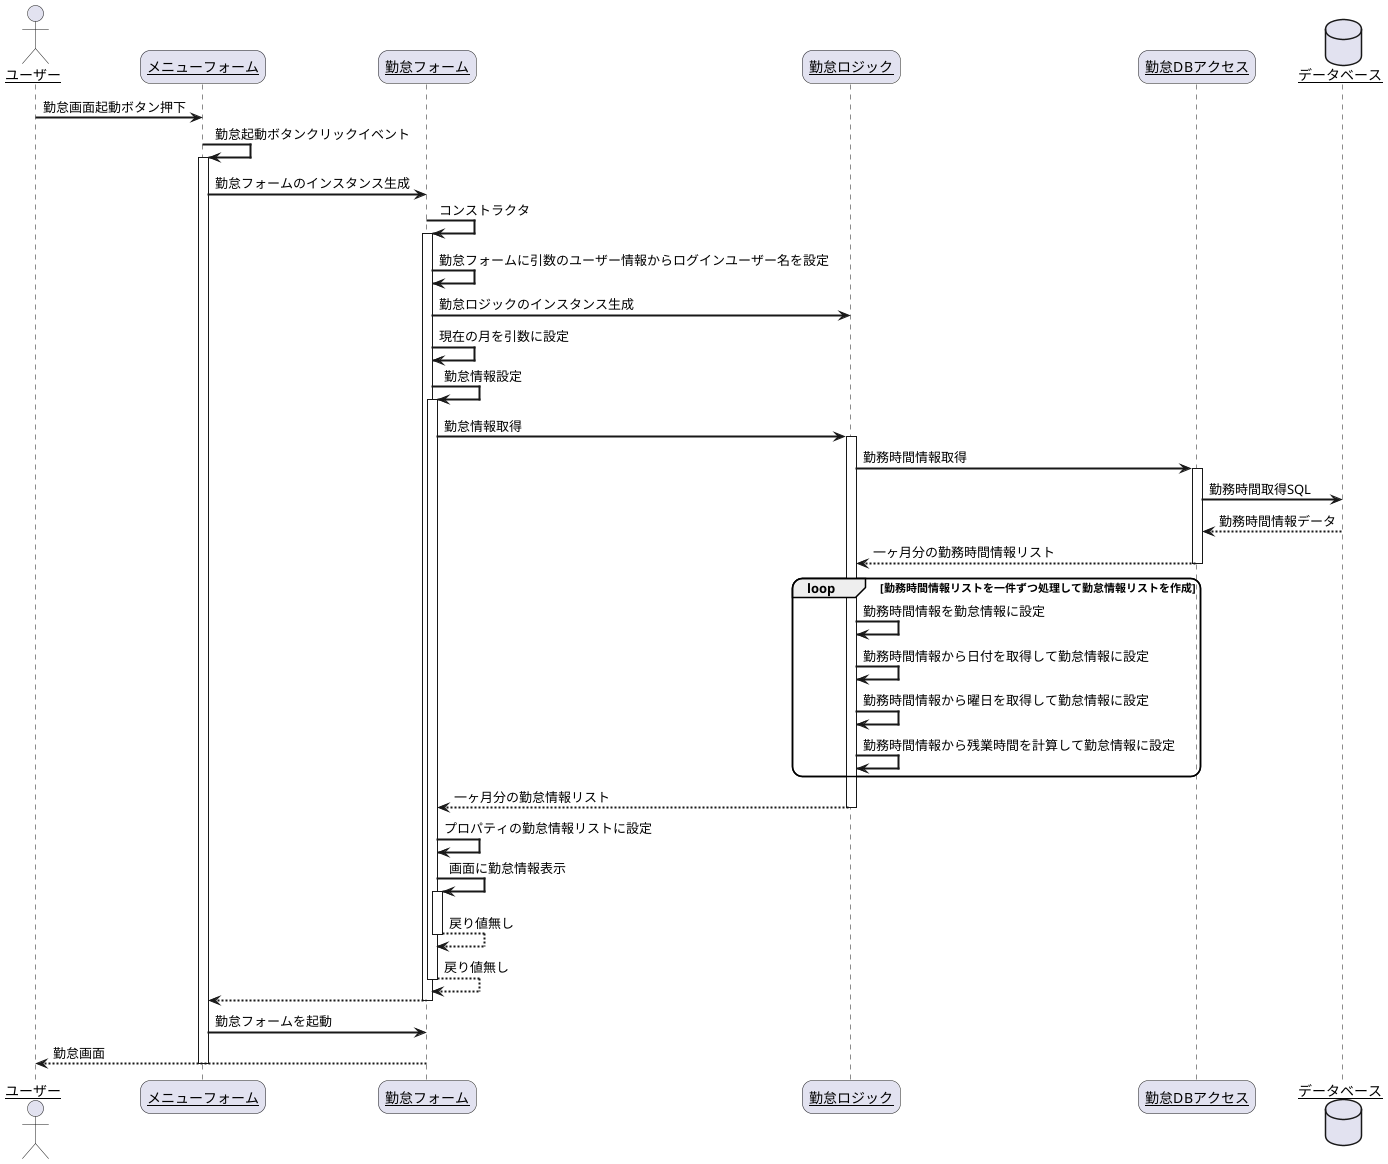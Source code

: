 @startuml
skinparam sequenceArrowThickness 2
skinparam roundcorner 20
skinparam maxmessagesize 60
skinparam sequenceParticipant underline

actor "ユーザー" as user
participant "メニューフォーム" as menu_form
participant "勤怠フォーム" as kintai_form
participant "勤怠ロジック" as kintai_logic
participant "勤怠DBアクセス" as kintai_data_acces
database "データベース" as db

user -> menu_form: 勤怠画面起動ボタン押下
menu_form -> menu_form: 勤怠起動ボタンクリックイベント
activate menu_form
menu_form -> kintai_form: 勤怠フォームのインスタンス生成
kintai_form -> kintai_form: コンストラクタ
activate kintai_form
kintai_form -> kintai_form:勤怠フォームに引数のユーザー情報からログインユーザー名を設定
kintai_form -> kintai_logic:勤怠ロジックのインスタンス生成
kintai_form -> kintai_form:現在の月を引数に設定
kintai_form -> kintai_form:勤怠情報設定
activate kintai_form
kintai_form -> kintai_logic:勤怠情報取得
activate kintai_logic
kintai_logic -> kintai_data_acces: 勤務時間情報取得
activate kintai_data_acces
kintai_data_acces -> db: 勤務時間取得SQL
db --> kintai_data_acces: 勤務時間情報データ
kintai_data_acces --> kintai_logic:一ヶ月分の勤務時間情報リスト
deactivate kintai_data_acces
loop 勤務時間情報リストを一件ずつ処理して勤怠情報リストを作成
    kintai_logic -> kintai_logic: 勤務時間情報を勤怠情報に設定
    kintai_logic -> kintai_logic: 勤務時間情報から日付を取得して勤怠情報に設定
    kintai_logic -> kintai_logic: 勤務時間情報から曜日を取得して勤怠情報に設定
    kintai_logic -> kintai_logic: 勤務時間情報から残業時間を計算して勤怠情報に設定
end
kintai_logic --> kintai_form: 一ヶ月分の勤怠情報リスト
deactivate kintai_logic
kintai_form -> kintai_form:プロパティの勤怠情報リストに設定
kintai_form -> kintai_form:画面に勤怠情報表示
activate kintai_form
kintai_form --> kintai_form:戻り値無し
deactivate kintai_form
kintai_form --> kintai_form:戻り値無し
deactivate kintai_form
kintai_form --> menu_form:
deactivate kintai_form
menu_form -> kintai_form: 勤怠フォームを起動
kintai_form --> user: 勤怠画面
deactivate menu_form

@enduml